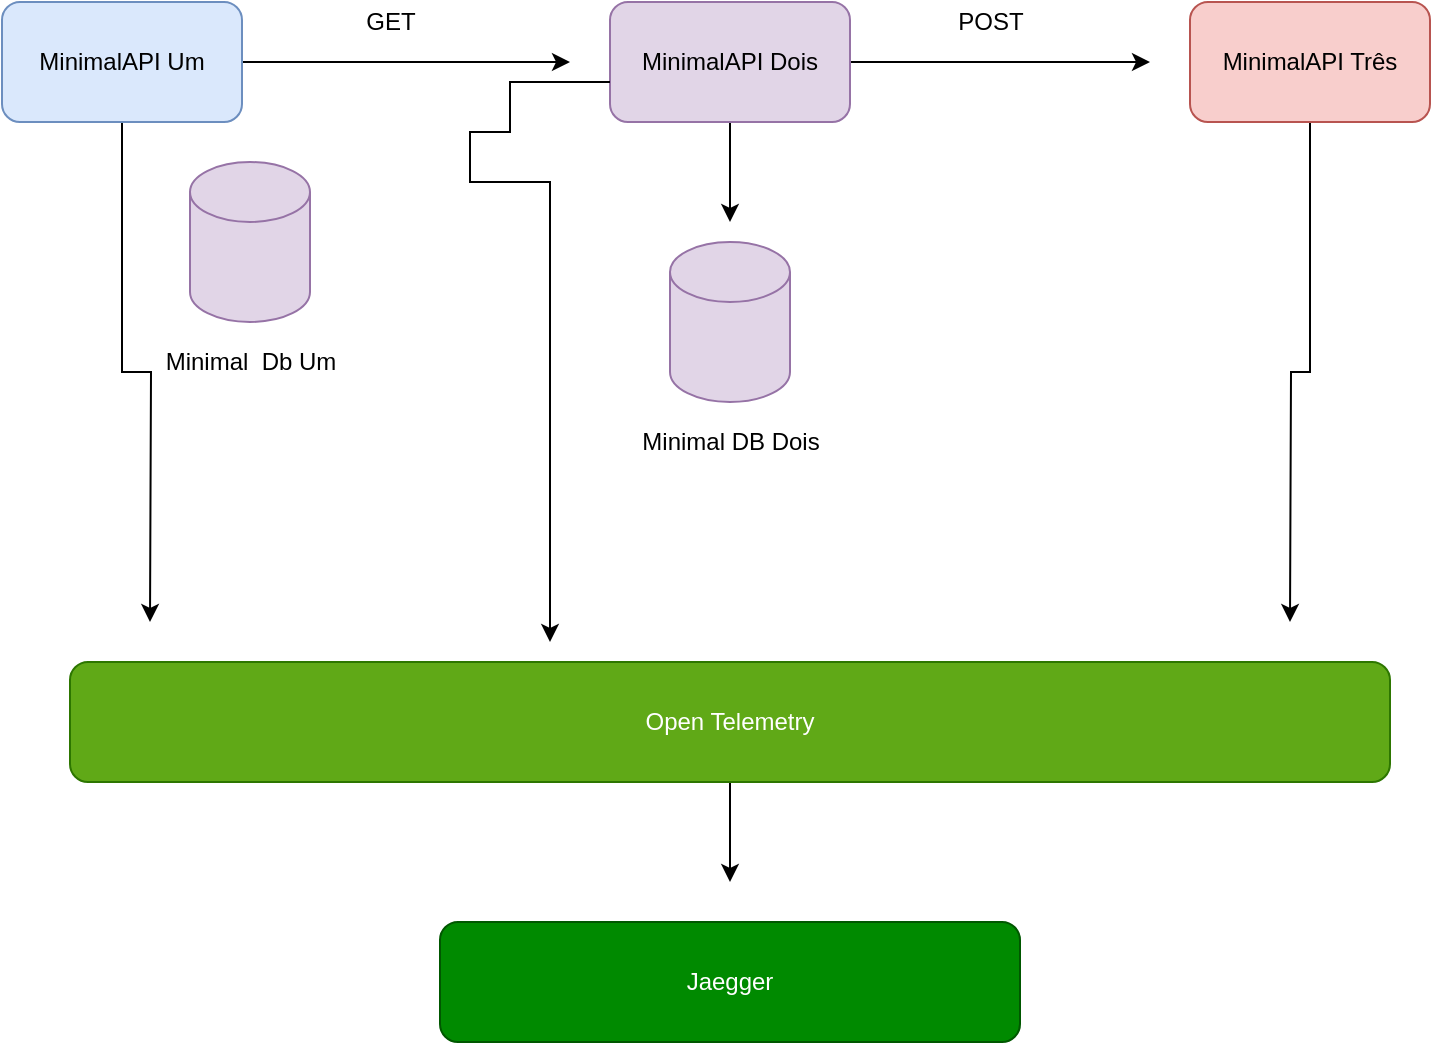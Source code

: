 <mxfile version="15.4.0" type="device"><diagram id="7gcUSTIZ7YSJ5vT40chW" name="fluxo-chamadas"><mxGraphModel dx="2021" dy="1321" grid="1" gridSize="10" guides="1" tooltips="1" connect="1" arrows="1" fold="1" page="1" pageScale="1" pageWidth="1169" pageHeight="827" math="0" shadow="0"><root><mxCell id="0"/><mxCell id="1" parent="0"/><mxCell id="WbmheeN9YDFrctCxASl0-12" style="edgeStyle=orthogonalEdgeStyle;rounded=0;orthogonalLoop=1;jettySize=auto;html=1;" edge="1" parent="1" source="WbmheeN9YDFrctCxASl0-9"><mxGeometry relative="1" as="geometry"><mxPoint x="-300" y="-400" as="targetPoint"/></mxGeometry></mxCell><mxCell id="WbmheeN9YDFrctCxASl0-21" style="edgeStyle=orthogonalEdgeStyle;rounded=0;orthogonalLoop=1;jettySize=auto;html=1;" edge="1" parent="1" source="WbmheeN9YDFrctCxASl0-9"><mxGeometry relative="1" as="geometry"><mxPoint x="-510" y="-120" as="targetPoint"/></mxGeometry></mxCell><mxCell id="WbmheeN9YDFrctCxASl0-9" value="MinimalAPI Um" style="rounded=1;whiteSpace=wrap;html=1;fillColor=#dae8fc;strokeColor=#6c8ebf;" vertex="1" parent="1"><mxGeometry x="-584" y="-430" width="120" height="60" as="geometry"/></mxCell><mxCell id="WbmheeN9YDFrctCxASl0-16" style="edgeStyle=orthogonalEdgeStyle;rounded=0;orthogonalLoop=1;jettySize=auto;html=1;" edge="1" parent="1" source="WbmheeN9YDFrctCxASl0-10"><mxGeometry relative="1" as="geometry"><mxPoint x="-10" y="-400" as="targetPoint"/></mxGeometry></mxCell><mxCell id="WbmheeN9YDFrctCxASl0-18" style="edgeStyle=orthogonalEdgeStyle;rounded=0;orthogonalLoop=1;jettySize=auto;html=1;" edge="1" parent="1" source="WbmheeN9YDFrctCxASl0-10"><mxGeometry relative="1" as="geometry"><mxPoint x="-220" y="-320" as="targetPoint"/></mxGeometry></mxCell><mxCell id="WbmheeN9YDFrctCxASl0-10" value="MinimalAPI Dois" style="rounded=1;whiteSpace=wrap;html=1;fillColor=#e1d5e7;strokeColor=#9673a6;" vertex="1" parent="1"><mxGeometry x="-280" y="-430" width="120" height="60" as="geometry"/></mxCell><mxCell id="WbmheeN9YDFrctCxASl0-25" style="edgeStyle=orthogonalEdgeStyle;rounded=0;orthogonalLoop=1;jettySize=auto;html=1;" edge="1" parent="1" source="WbmheeN9YDFrctCxASl0-11"><mxGeometry relative="1" as="geometry"><mxPoint x="60" y="-120" as="targetPoint"/></mxGeometry></mxCell><mxCell id="WbmheeN9YDFrctCxASl0-11" value="MinimalAPI Três" style="rounded=1;whiteSpace=wrap;html=1;fillColor=#f8cecc;strokeColor=#b85450;" vertex="1" parent="1"><mxGeometry x="10" y="-430" width="120" height="60" as="geometry"/></mxCell><mxCell id="WbmheeN9YDFrctCxASl0-13" value="GET" style="text;html=1;align=center;verticalAlign=middle;resizable=0;points=[];autosize=1;strokeColor=none;fillColor=none;" vertex="1" parent="1"><mxGeometry x="-410" y="-430" width="40" height="20" as="geometry"/></mxCell><mxCell id="WbmheeN9YDFrctCxASl0-14" value="" style="shape=cylinder3;whiteSpace=wrap;html=1;boundedLbl=1;backgroundOutline=1;size=15;fillColor=#e1d5e7;strokeColor=#9673a6;" vertex="1" parent="1"><mxGeometry x="-250" y="-310" width="60" height="80" as="geometry"/></mxCell><mxCell id="WbmheeN9YDFrctCxASl0-15" value="Minimal DB Dois" style="text;html=1;align=center;verticalAlign=middle;resizable=0;points=[];autosize=1;strokeColor=none;fillColor=none;" vertex="1" parent="1"><mxGeometry x="-270" y="-220" width="100" height="20" as="geometry"/></mxCell><mxCell id="WbmheeN9YDFrctCxASl0-17" value="POST" style="text;html=1;align=center;verticalAlign=middle;resizable=0;points=[];autosize=1;strokeColor=none;fillColor=none;" vertex="1" parent="1"><mxGeometry x="-115" y="-430" width="50" height="20" as="geometry"/></mxCell><mxCell id="WbmheeN9YDFrctCxASl0-24" style="edgeStyle=orthogonalEdgeStyle;rounded=0;orthogonalLoop=1;jettySize=auto;html=1;" edge="1" parent="1" source="WbmheeN9YDFrctCxASl0-19"><mxGeometry relative="1" as="geometry"><mxPoint x="-220" y="10" as="targetPoint"/></mxGeometry></mxCell><mxCell id="WbmheeN9YDFrctCxASl0-19" value="Open Telemetry" style="rounded=1;whiteSpace=wrap;html=1;fillColor=#60a917;strokeColor=#2D7600;fontColor=#ffffff;" vertex="1" parent="1"><mxGeometry x="-550" y="-100" width="660" height="60" as="geometry"/></mxCell><mxCell id="WbmheeN9YDFrctCxASl0-20" value="Jaegger" style="rounded=1;whiteSpace=wrap;html=1;fillColor=#008a00;strokeColor=#005700;fontColor=#ffffff;" vertex="1" parent="1"><mxGeometry x="-365" y="30" width="290" height="60" as="geometry"/></mxCell><mxCell id="WbmheeN9YDFrctCxASl0-22" style="edgeStyle=orthogonalEdgeStyle;rounded=0;orthogonalLoop=1;jettySize=auto;html=1;" edge="1" parent="1"><mxGeometry relative="1" as="geometry"><mxPoint x="-310" y="-110" as="targetPoint"/><mxPoint x="-280" y="-390" as="sourcePoint"/><Array as="points"><mxPoint x="-330" y="-390"/><mxPoint x="-330" y="-365"/><mxPoint x="-350" y="-365"/><mxPoint x="-350" y="-340"/></Array></mxGeometry></mxCell><mxCell id="WbmheeN9YDFrctCxASl0-26" value="" style="shape=cylinder3;whiteSpace=wrap;html=1;boundedLbl=1;backgroundOutline=1;size=15;fillColor=#e1d5e7;strokeColor=#9673a6;" vertex="1" parent="1"><mxGeometry x="-490" y="-350" width="60" height="80" as="geometry"/></mxCell><mxCell id="WbmheeN9YDFrctCxASl0-27" value="Minimal&amp;nbsp; Db Um" style="text;html=1;align=center;verticalAlign=middle;resizable=0;points=[];autosize=1;strokeColor=none;fillColor=none;" vertex="1" parent="1"><mxGeometry x="-510" y="-260" width="100" height="20" as="geometry"/></mxCell></root></mxGraphModel></diagram></mxfile>